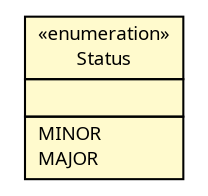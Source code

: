 #!/usr/local/bin/dot
#
# Class diagram 
# Generated by UMLGraph version R5_6 (http://www.umlgraph.org/)
#

digraph G {
	edge [fontname="Trebuchet MS",fontsize=10,labelfontname="Trebuchet MS",labelfontsize=10];
	node [fontname="Trebuchet MS",fontsize=10,shape=plaintext];
	nodesep=0.25;
	ranksep=0.5;
	// broadwick.config.ConfigValidationErrors.Status
	c6656 [label=<<table title="broadwick.config.ConfigValidationErrors.Status" border="0" cellborder="1" cellspacing="0" cellpadding="2" port="p" bgcolor="lemonChiffon" href="./ConfigValidationErrors.Status.html">
		<tr><td><table border="0" cellspacing="0" cellpadding="1">
<tr><td align="center" balign="center"> &#171;enumeration&#187; </td></tr>
<tr><td align="center" balign="center"><font face="Trebuchet MS"> Status </font></td></tr>
		</table></td></tr>
		<tr><td><table border="0" cellspacing="0" cellpadding="1">
<tr><td align="left" balign="left">  </td></tr>
		</table></td></tr>
		<tr><td><table border="0" cellspacing="0" cellpadding="1">
<tr><td align="left" balign="left"> MINOR </td></tr>
<tr><td align="left" balign="left"> MAJOR </td></tr>
		</table></td></tr>
		</table>>, URL="./ConfigValidationErrors.Status.html", fontname="Trebuchet MS", fontcolor="black", fontsize=9.0];
}

